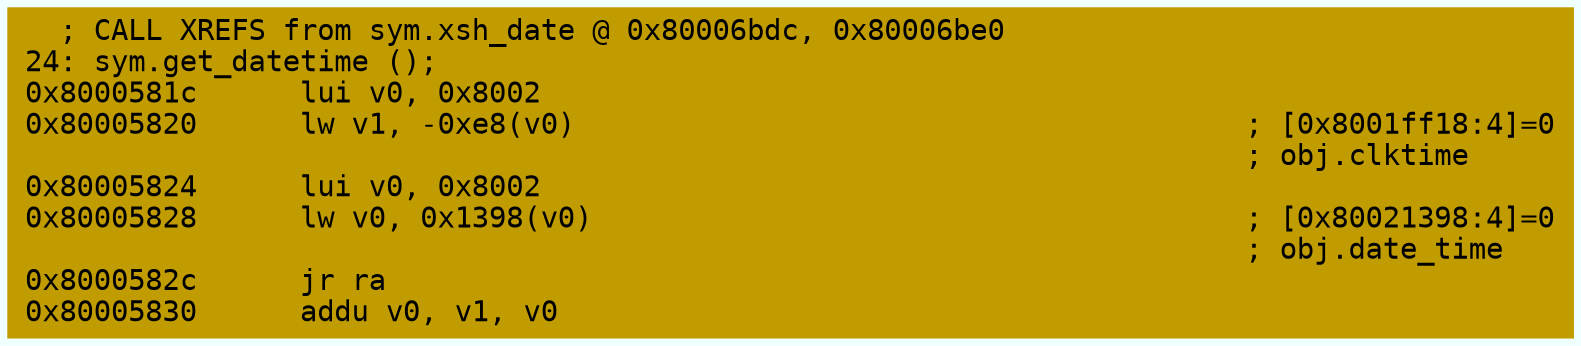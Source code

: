 digraph code {
	graph [bgcolor=azure fontsize=8 fontname="Courier" splines="ortho"];
	node [fillcolor=gray style=filled shape=box];
	edge [arrowhead="normal"];
	"0x8000581c" [URL="sym.get_datetime/0x8000581c", fillcolor="#c19c00",color="#c19c00", fontname="Courier",label="  ; CALL XREFS from sym.xsh_date @ 0x80006bdc, 0x80006be0\l24: sym.get_datetime ();\l0x8000581c      lui v0, 0x8002\l0x80005820      lw v1, -0xe8(v0)                                       ; [0x8001ff18:4]=0\l                                                                       ; obj.clktime\l0x80005824      lui v0, 0x8002\l0x80005828      lw v0, 0x1398(v0)                                      ; [0x80021398:4]=0\l                                                                       ; obj.date_time\l0x8000582c      jr ra\l0x80005830      addu v0, v1, v0\l"]
}
